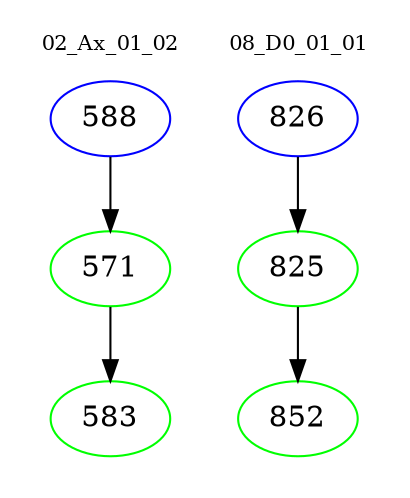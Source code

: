 digraph{
subgraph cluster_0 {
color = white
label = "02_Ax_01_02";
fontsize=10;
T0_588 [label="588", color="blue"]
T0_588 -> T0_571 [color="black"]
T0_571 [label="571", color="green"]
T0_571 -> T0_583 [color="black"]
T0_583 [label="583", color="green"]
}
subgraph cluster_1 {
color = white
label = "08_D0_01_01";
fontsize=10;
T1_826 [label="826", color="blue"]
T1_826 -> T1_825 [color="black"]
T1_825 [label="825", color="green"]
T1_825 -> T1_852 [color="black"]
T1_852 [label="852", color="green"]
}
}
